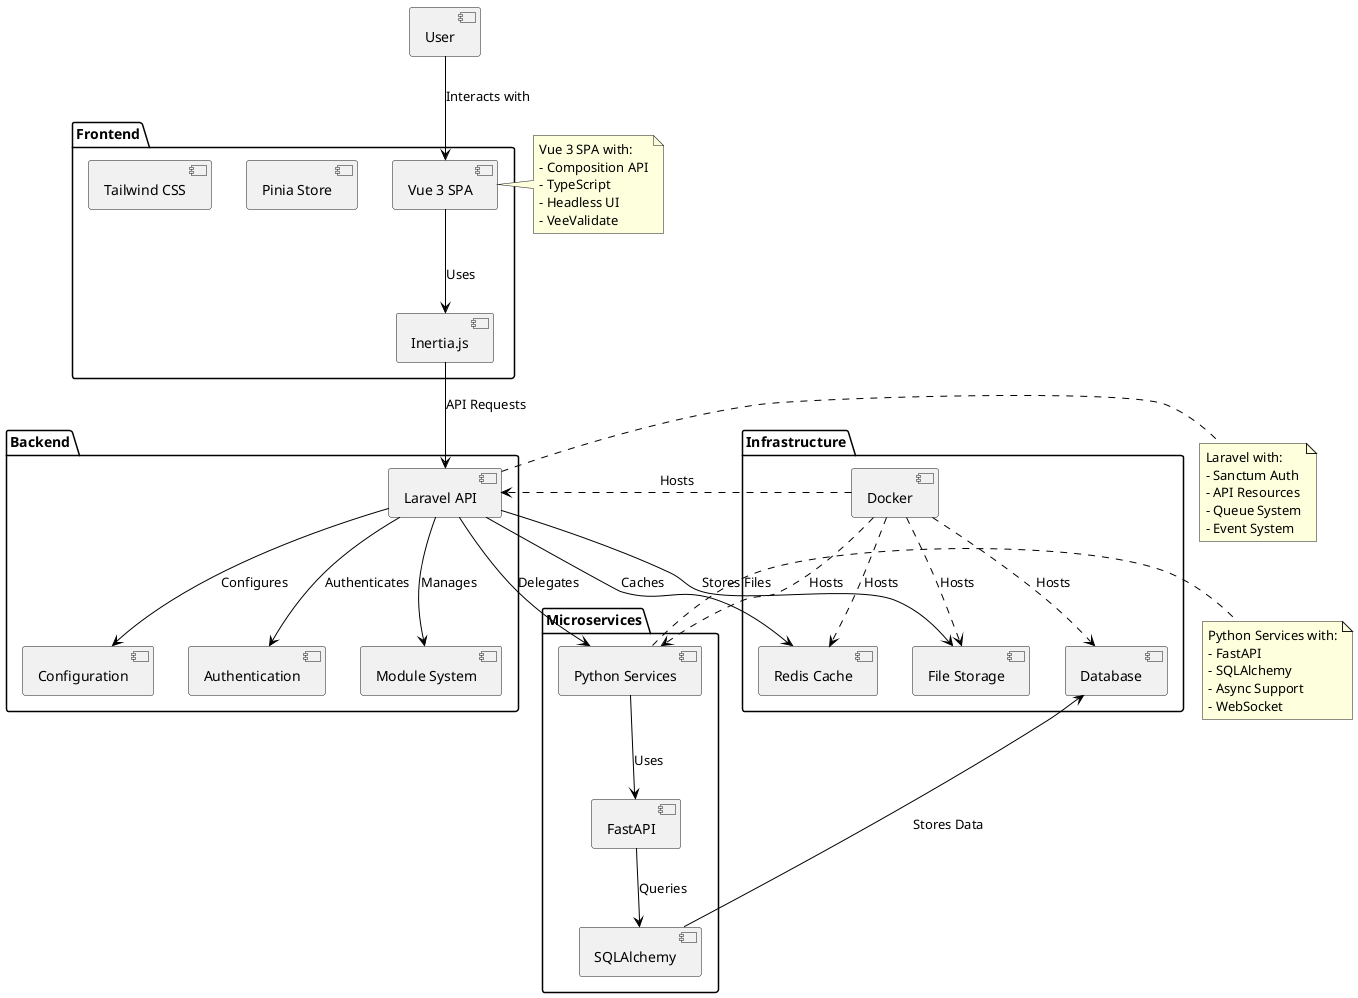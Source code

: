@startuml System Architecture

!define RECTANGLE class
skinparam backgroundColor white
skinparam classBackgroundColor white
skinparam classBorderColor black
skinparam arrowColor black

package "Frontend" {
  [Vue 3 SPA] as vue
  [Inertia.js] as inertia
  [Pinia Store] as pinia
  [Tailwind CSS] as tailwind
}

package "Backend" {
  [Laravel API] as laravel
  [Authentication] as auth
  [Module System] as modules
  [Configuration] as config
}

package "Microservices" {
  [Python Services] as python
  [FastAPI] as fastapi
  [SQLAlchemy] as sqlalchemy
}

package "Infrastructure" {
  [Docker] as docker
  [Redis Cache] as redis
  [Database] as db
  [File Storage] as storage
}

[User] as user

user --> vue : "Interacts with"
vue --> inertia : "Uses"
inertia --> laravel : "API Requests"
laravel --> auth : "Authenticates"
laravel --> modules : "Manages"
laravel --> config : "Configures"
laravel --> python : "Delegates"
python --> fastapi : "Uses"
fastapi --> sqlalchemy : "Queries"
sqlalchemy --> db : "Stores Data"

laravel --> redis : "Caches"
laravel --> storage : "Stores Files"

docker ..> laravel : "Hosts"
docker ..> python : "Hosts"
docker ..> redis : "Hosts"
docker ..> db : "Hosts"
docker ..> storage : "Hosts"

note right of vue
  Vue 3 SPA with:
  - Composition API
  - TypeScript
  - Headless UI
  - VeeValidate
end note

note right of laravel
  Laravel with:
  - Sanctum Auth
  - API Resources
  - Queue System
  - Event System
end note

note right of python
  Python Services with:
  - FastAPI
  - SQLAlchemy
  - Async Support
  - WebSocket
end note

@enduml 